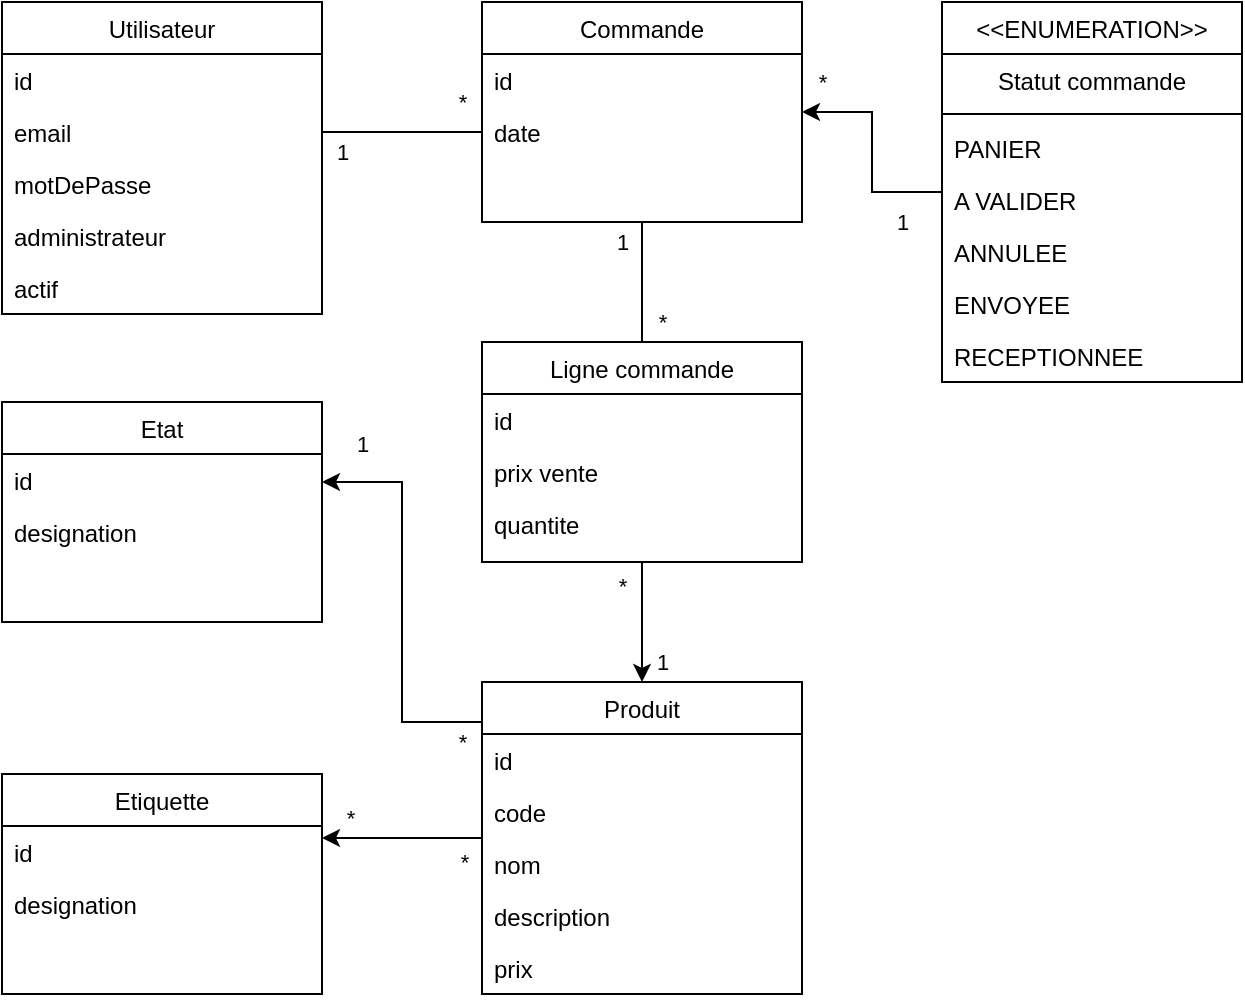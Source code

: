 <mxfile version="26.0.10">
  <diagram id="C5RBs43oDa-KdzZeNtuy" name="Page-1">
    <mxGraphModel dx="880" dy="478" grid="1" gridSize="10" guides="1" tooltips="1" connect="1" arrows="1" fold="1" page="1" pageScale="1" pageWidth="827" pageHeight="1169" math="0" shadow="0">
      <root>
        <mxCell id="WIyWlLk6GJQsqaUBKTNV-0" />
        <mxCell id="WIyWlLk6GJQsqaUBKTNV-1" parent="WIyWlLk6GJQsqaUBKTNV-0" />
        <mxCell id="zkfFHV4jXpPFQw0GAbJ--0" value="Utilisateur" style="swimlane;fontStyle=0;align=center;verticalAlign=top;childLayout=stackLayout;horizontal=1;startSize=26;horizontalStack=0;resizeParent=1;resizeLast=0;collapsible=1;marginBottom=0;rounded=0;shadow=0;strokeWidth=1;" parent="WIyWlLk6GJQsqaUBKTNV-1" vertex="1">
          <mxGeometry x="200" y="50" width="160" height="156" as="geometry">
            <mxRectangle x="230" y="140" width="160" height="26" as="alternateBounds" />
          </mxGeometry>
        </mxCell>
        <mxCell id="zkfFHV4jXpPFQw0GAbJ--1" value="id" style="text;align=left;verticalAlign=top;spacingLeft=4;spacingRight=4;overflow=hidden;rotatable=0;points=[[0,0.5],[1,0.5]];portConstraint=eastwest;" parent="zkfFHV4jXpPFQw0GAbJ--0" vertex="1">
          <mxGeometry y="26" width="160" height="26" as="geometry" />
        </mxCell>
        <mxCell id="zkfFHV4jXpPFQw0GAbJ--2" value="email" style="text;align=left;verticalAlign=top;spacingLeft=4;spacingRight=4;overflow=hidden;rotatable=0;points=[[0,0.5],[1,0.5]];portConstraint=eastwest;rounded=0;shadow=0;html=0;" parent="zkfFHV4jXpPFQw0GAbJ--0" vertex="1">
          <mxGeometry y="52" width="160" height="26" as="geometry" />
        </mxCell>
        <mxCell id="AE2ygV4gkKwi0m6dVZ22-45" value="motDePasse" style="text;align=left;verticalAlign=top;spacingLeft=4;spacingRight=4;overflow=hidden;rotatable=0;points=[[0,0.5],[1,0.5]];portConstraint=eastwest;rounded=0;shadow=0;html=0;" vertex="1" parent="zkfFHV4jXpPFQw0GAbJ--0">
          <mxGeometry y="78" width="160" height="26" as="geometry" />
        </mxCell>
        <mxCell id="zkfFHV4jXpPFQw0GAbJ--3" value="administrateur" style="text;align=left;verticalAlign=top;spacingLeft=4;spacingRight=4;overflow=hidden;rotatable=0;points=[[0,0.5],[1,0.5]];portConstraint=eastwest;rounded=0;shadow=0;html=0;" parent="zkfFHV4jXpPFQw0GAbJ--0" vertex="1">
          <mxGeometry y="104" width="160" height="26" as="geometry" />
        </mxCell>
        <mxCell id="AE2ygV4gkKwi0m6dVZ22-57" value="actif" style="text;align=left;verticalAlign=top;spacingLeft=4;spacingRight=4;overflow=hidden;rotatable=0;points=[[0,0.5],[1,0.5]];portConstraint=eastwest;rounded=0;shadow=0;html=0;" vertex="1" parent="zkfFHV4jXpPFQw0GAbJ--0">
          <mxGeometry y="130" width="160" height="26" as="geometry" />
        </mxCell>
        <mxCell id="AE2ygV4gkKwi0m6dVZ22-25" style="edgeStyle=orthogonalEdgeStyle;rounded=0;orthogonalLoop=1;jettySize=auto;html=1;endArrow=none;startFill=0;" edge="1" parent="WIyWlLk6GJQsqaUBKTNV-1" source="zkfFHV4jXpPFQw0GAbJ--0" target="AE2ygV4gkKwi0m6dVZ22-0">
          <mxGeometry relative="1" as="geometry">
            <Array as="points">
              <mxPoint x="420" y="115" />
              <mxPoint x="420" y="115" />
            </Array>
          </mxGeometry>
        </mxCell>
        <mxCell id="AE2ygV4gkKwi0m6dVZ22-43" value="1" style="edgeLabel;html=1;align=center;verticalAlign=middle;resizable=0;points=[];" vertex="1" connectable="0" parent="AE2ygV4gkKwi0m6dVZ22-25">
          <mxGeometry x="0.325" relative="1" as="geometry">
            <mxPoint x="-43" y="10" as="offset" />
          </mxGeometry>
        </mxCell>
        <mxCell id="AE2ygV4gkKwi0m6dVZ22-44" value="*" style="edgeLabel;html=1;align=center;verticalAlign=middle;resizable=0;points=[];" vertex="1" connectable="0" parent="AE2ygV4gkKwi0m6dVZ22-25">
          <mxGeometry x="0.475" relative="1" as="geometry">
            <mxPoint x="11" y="-15" as="offset" />
          </mxGeometry>
        </mxCell>
        <mxCell id="AE2ygV4gkKwi0m6dVZ22-27" style="edgeStyle=orthogonalEdgeStyle;rounded=0;orthogonalLoop=1;jettySize=auto;html=1;endArrow=none;startFill=0;" edge="1" parent="WIyWlLk6GJQsqaUBKTNV-1" source="AE2ygV4gkKwi0m6dVZ22-0" target="AE2ygV4gkKwi0m6dVZ22-4">
          <mxGeometry relative="1" as="geometry" />
        </mxCell>
        <mxCell id="AE2ygV4gkKwi0m6dVZ22-38" value="*" style="edgeLabel;html=1;align=center;verticalAlign=middle;resizable=0;points=[];" vertex="1" connectable="0" parent="AE2ygV4gkKwi0m6dVZ22-27">
          <mxGeometry x="-0.6" y="-2" relative="1" as="geometry">
            <mxPoint x="12" y="38" as="offset" />
          </mxGeometry>
        </mxCell>
        <mxCell id="AE2ygV4gkKwi0m6dVZ22-39" value="1" style="edgeLabel;html=1;align=center;verticalAlign=middle;resizable=0;points=[];" vertex="1" connectable="0" parent="AE2ygV4gkKwi0m6dVZ22-27">
          <mxGeometry x="-0.533" y="3" relative="1" as="geometry">
            <mxPoint x="-13" y="-4" as="offset" />
          </mxGeometry>
        </mxCell>
        <mxCell id="AE2ygV4gkKwi0m6dVZ22-0" value="Commande" style="swimlane;fontStyle=0;align=center;verticalAlign=top;childLayout=stackLayout;horizontal=1;startSize=26;horizontalStack=0;resizeParent=1;resizeLast=0;collapsible=1;marginBottom=0;rounded=0;shadow=0;strokeWidth=1;" vertex="1" parent="WIyWlLk6GJQsqaUBKTNV-1">
          <mxGeometry x="440" y="50" width="160" height="110" as="geometry">
            <mxRectangle x="230" y="140" width="160" height="26" as="alternateBounds" />
          </mxGeometry>
        </mxCell>
        <mxCell id="AE2ygV4gkKwi0m6dVZ22-1" value="id" style="text;align=left;verticalAlign=top;spacingLeft=4;spacingRight=4;overflow=hidden;rotatable=0;points=[[0,0.5],[1,0.5]];portConstraint=eastwest;" vertex="1" parent="AE2ygV4gkKwi0m6dVZ22-0">
          <mxGeometry y="26" width="160" height="26" as="geometry" />
        </mxCell>
        <mxCell id="AE2ygV4gkKwi0m6dVZ22-2" value="date" style="text;align=left;verticalAlign=top;spacingLeft=4;spacingRight=4;overflow=hidden;rotatable=0;points=[[0,0.5],[1,0.5]];portConstraint=eastwest;rounded=0;shadow=0;html=0;" vertex="1" parent="AE2ygV4gkKwi0m6dVZ22-0">
          <mxGeometry y="52" width="160" height="26" as="geometry" />
        </mxCell>
        <mxCell id="AE2ygV4gkKwi0m6dVZ22-28" style="edgeStyle=orthogonalEdgeStyle;rounded=0;orthogonalLoop=1;jettySize=auto;html=1;" edge="1" parent="WIyWlLk6GJQsqaUBKTNV-1" source="AE2ygV4gkKwi0m6dVZ22-4" target="AE2ygV4gkKwi0m6dVZ22-8">
          <mxGeometry relative="1" as="geometry" />
        </mxCell>
        <mxCell id="AE2ygV4gkKwi0m6dVZ22-36" value="1" style="edgeLabel;html=1;align=center;verticalAlign=middle;resizable=0;points=[];" vertex="1" connectable="0" parent="AE2ygV4gkKwi0m6dVZ22-28">
          <mxGeometry x="0.267" y="5" relative="1" as="geometry">
            <mxPoint x="5" y="12" as="offset" />
          </mxGeometry>
        </mxCell>
        <mxCell id="AE2ygV4gkKwi0m6dVZ22-37" value="*" style="edgeLabel;html=1;align=center;verticalAlign=middle;resizable=0;points=[];" vertex="1" connectable="0" parent="AE2ygV4gkKwi0m6dVZ22-28">
          <mxGeometry x="-0.6" y="4" relative="1" as="geometry">
            <mxPoint x="-14" as="offset" />
          </mxGeometry>
        </mxCell>
        <mxCell id="AE2ygV4gkKwi0m6dVZ22-4" value="Ligne commande" style="swimlane;fontStyle=0;align=center;verticalAlign=top;childLayout=stackLayout;horizontal=1;startSize=26;horizontalStack=0;resizeParent=1;resizeLast=0;collapsible=1;marginBottom=0;rounded=0;shadow=0;strokeWidth=1;" vertex="1" parent="WIyWlLk6GJQsqaUBKTNV-1">
          <mxGeometry x="440" y="220" width="160" height="110" as="geometry">
            <mxRectangle x="230" y="140" width="160" height="26" as="alternateBounds" />
          </mxGeometry>
        </mxCell>
        <mxCell id="AE2ygV4gkKwi0m6dVZ22-5" value="id" style="text;align=left;verticalAlign=top;spacingLeft=4;spacingRight=4;overflow=hidden;rotatable=0;points=[[0,0.5],[1,0.5]];portConstraint=eastwest;" vertex="1" parent="AE2ygV4gkKwi0m6dVZ22-4">
          <mxGeometry y="26" width="160" height="26" as="geometry" />
        </mxCell>
        <mxCell id="AE2ygV4gkKwi0m6dVZ22-6" value="prix vente" style="text;align=left;verticalAlign=top;spacingLeft=4;spacingRight=4;overflow=hidden;rotatable=0;points=[[0,0.5],[1,0.5]];portConstraint=eastwest;rounded=0;shadow=0;html=0;" vertex="1" parent="AE2ygV4gkKwi0m6dVZ22-4">
          <mxGeometry y="52" width="160" height="26" as="geometry" />
        </mxCell>
        <mxCell id="AE2ygV4gkKwi0m6dVZ22-7" value="quantite" style="text;align=left;verticalAlign=top;spacingLeft=4;spacingRight=4;overflow=hidden;rotatable=0;points=[[0,0.5],[1,0.5]];portConstraint=eastwest;rounded=0;shadow=0;html=0;" vertex="1" parent="AE2ygV4gkKwi0m6dVZ22-4">
          <mxGeometry y="78" width="160" height="26" as="geometry" />
        </mxCell>
        <mxCell id="AE2ygV4gkKwi0m6dVZ22-29" style="edgeStyle=orthogonalEdgeStyle;rounded=0;orthogonalLoop=1;jettySize=auto;html=1;" edge="1" parent="WIyWlLk6GJQsqaUBKTNV-1" source="AE2ygV4gkKwi0m6dVZ22-8" target="AE2ygV4gkKwi0m6dVZ22-12">
          <mxGeometry relative="1" as="geometry">
            <Array as="points">
              <mxPoint x="400" y="410" />
              <mxPoint x="400" y="290" />
            </Array>
          </mxGeometry>
        </mxCell>
        <mxCell id="AE2ygV4gkKwi0m6dVZ22-33" value="*" style="edgeLabel;html=1;align=center;verticalAlign=middle;resizable=0;points=[];" vertex="1" connectable="0" parent="AE2ygV4gkKwi0m6dVZ22-29">
          <mxGeometry x="-0.809" y="-3" relative="1" as="geometry">
            <mxPoint x="9" y="13" as="offset" />
          </mxGeometry>
        </mxCell>
        <mxCell id="AE2ygV4gkKwi0m6dVZ22-35" value="1" style="edgeLabel;html=1;align=center;verticalAlign=middle;resizable=0;points=[];" vertex="1" connectable="0" parent="AE2ygV4gkKwi0m6dVZ22-29">
          <mxGeometry x="0.496" y="-1" relative="1" as="geometry">
            <mxPoint x="-21" y="-30" as="offset" />
          </mxGeometry>
        </mxCell>
        <mxCell id="AE2ygV4gkKwi0m6dVZ22-30" style="edgeStyle=orthogonalEdgeStyle;rounded=0;orthogonalLoop=1;jettySize=auto;html=1;" edge="1" parent="WIyWlLk6GJQsqaUBKTNV-1" source="AE2ygV4gkKwi0m6dVZ22-8" target="AE2ygV4gkKwi0m6dVZ22-16">
          <mxGeometry relative="1" as="geometry">
            <Array as="points">
              <mxPoint x="360" y="468" />
              <mxPoint x="360" y="468" />
            </Array>
          </mxGeometry>
        </mxCell>
        <mxCell id="AE2ygV4gkKwi0m6dVZ22-31" value="*" style="edgeLabel;html=1;align=center;verticalAlign=middle;resizable=0;points=[];" vertex="1" connectable="0" parent="AE2ygV4gkKwi0m6dVZ22-30">
          <mxGeometry x="-0.3" y="-5" relative="1" as="geometry">
            <mxPoint x="19" y="17" as="offset" />
          </mxGeometry>
        </mxCell>
        <mxCell id="AE2ygV4gkKwi0m6dVZ22-32" value="*" style="edgeLabel;html=1;align=center;verticalAlign=middle;resizable=0;points=[];" vertex="1" connectable="0" parent="AE2ygV4gkKwi0m6dVZ22-30">
          <mxGeometry x="0.575" relative="1" as="geometry">
            <mxPoint x="-3" y="-10" as="offset" />
          </mxGeometry>
        </mxCell>
        <mxCell id="AE2ygV4gkKwi0m6dVZ22-8" value="Produit" style="swimlane;fontStyle=0;align=center;verticalAlign=top;childLayout=stackLayout;horizontal=1;startSize=26;horizontalStack=0;resizeParent=1;resizeLast=0;collapsible=1;marginBottom=0;rounded=0;shadow=0;strokeWidth=1;" vertex="1" parent="WIyWlLk6GJQsqaUBKTNV-1">
          <mxGeometry x="440" y="390" width="160" height="156" as="geometry">
            <mxRectangle x="230" y="140" width="160" height="26" as="alternateBounds" />
          </mxGeometry>
        </mxCell>
        <mxCell id="AE2ygV4gkKwi0m6dVZ22-9" value="id" style="text;align=left;verticalAlign=top;spacingLeft=4;spacingRight=4;overflow=hidden;rotatable=0;points=[[0,0.5],[1,0.5]];portConstraint=eastwest;" vertex="1" parent="AE2ygV4gkKwi0m6dVZ22-8">
          <mxGeometry y="26" width="160" height="26" as="geometry" />
        </mxCell>
        <mxCell id="AE2ygV4gkKwi0m6dVZ22-10" value="code" style="text;align=left;verticalAlign=top;spacingLeft=4;spacingRight=4;overflow=hidden;rotatable=0;points=[[0,0.5],[1,0.5]];portConstraint=eastwest;rounded=0;shadow=0;html=0;" vertex="1" parent="AE2ygV4gkKwi0m6dVZ22-8">
          <mxGeometry y="52" width="160" height="26" as="geometry" />
        </mxCell>
        <mxCell id="AE2ygV4gkKwi0m6dVZ22-11" value="nom" style="text;align=left;verticalAlign=top;spacingLeft=4;spacingRight=4;overflow=hidden;rotatable=0;points=[[0,0.5],[1,0.5]];portConstraint=eastwest;rounded=0;shadow=0;html=0;" vertex="1" parent="AE2ygV4gkKwi0m6dVZ22-8">
          <mxGeometry y="78" width="160" height="26" as="geometry" />
        </mxCell>
        <mxCell id="AE2ygV4gkKwi0m6dVZ22-47" value="description" style="text;align=left;verticalAlign=top;spacingLeft=4;spacingRight=4;overflow=hidden;rotatable=0;points=[[0,0.5],[1,0.5]];portConstraint=eastwest;rounded=0;shadow=0;html=0;" vertex="1" parent="AE2ygV4gkKwi0m6dVZ22-8">
          <mxGeometry y="104" width="160" height="26" as="geometry" />
        </mxCell>
        <mxCell id="AE2ygV4gkKwi0m6dVZ22-46" value="prix" style="text;align=left;verticalAlign=top;spacingLeft=4;spacingRight=4;overflow=hidden;rotatable=0;points=[[0,0.5],[1,0.5]];portConstraint=eastwest;rounded=0;shadow=0;html=0;" vertex="1" parent="AE2ygV4gkKwi0m6dVZ22-8">
          <mxGeometry y="130" width="160" height="26" as="geometry" />
        </mxCell>
        <mxCell id="AE2ygV4gkKwi0m6dVZ22-12" value="Etat" style="swimlane;fontStyle=0;align=center;verticalAlign=top;childLayout=stackLayout;horizontal=1;startSize=26;horizontalStack=0;resizeParent=1;resizeLast=0;collapsible=1;marginBottom=0;rounded=0;shadow=0;strokeWidth=1;" vertex="1" parent="WIyWlLk6GJQsqaUBKTNV-1">
          <mxGeometry x="200" y="250" width="160" height="110" as="geometry">
            <mxRectangle x="230" y="140" width="160" height="26" as="alternateBounds" />
          </mxGeometry>
        </mxCell>
        <mxCell id="AE2ygV4gkKwi0m6dVZ22-13" value="id" style="text;align=left;verticalAlign=top;spacingLeft=4;spacingRight=4;overflow=hidden;rotatable=0;points=[[0,0.5],[1,0.5]];portConstraint=eastwest;" vertex="1" parent="AE2ygV4gkKwi0m6dVZ22-12">
          <mxGeometry y="26" width="160" height="26" as="geometry" />
        </mxCell>
        <mxCell id="AE2ygV4gkKwi0m6dVZ22-14" value="designation" style="text;align=left;verticalAlign=top;spacingLeft=4;spacingRight=4;overflow=hidden;rotatable=0;points=[[0,0.5],[1,0.5]];portConstraint=eastwest;rounded=0;shadow=0;html=0;" vertex="1" parent="AE2ygV4gkKwi0m6dVZ22-12">
          <mxGeometry y="52" width="160" height="26" as="geometry" />
        </mxCell>
        <mxCell id="AE2ygV4gkKwi0m6dVZ22-16" value="Etiquette" style="swimlane;fontStyle=0;align=center;verticalAlign=top;childLayout=stackLayout;horizontal=1;startSize=26;horizontalStack=0;resizeParent=1;resizeLast=0;collapsible=1;marginBottom=0;rounded=0;shadow=0;strokeWidth=1;" vertex="1" parent="WIyWlLk6GJQsqaUBKTNV-1">
          <mxGeometry x="200" y="436" width="160" height="110" as="geometry">
            <mxRectangle x="230" y="140" width="160" height="26" as="alternateBounds" />
          </mxGeometry>
        </mxCell>
        <mxCell id="AE2ygV4gkKwi0m6dVZ22-17" value="id" style="text;align=left;verticalAlign=top;spacingLeft=4;spacingRight=4;overflow=hidden;rotatable=0;points=[[0,0.5],[1,0.5]];portConstraint=eastwest;" vertex="1" parent="AE2ygV4gkKwi0m6dVZ22-16">
          <mxGeometry y="26" width="160" height="26" as="geometry" />
        </mxCell>
        <mxCell id="AE2ygV4gkKwi0m6dVZ22-18" value="designation" style="text;align=left;verticalAlign=top;spacingLeft=4;spacingRight=4;overflow=hidden;rotatable=0;points=[[0,0.5],[1,0.5]];portConstraint=eastwest;rounded=0;shadow=0;html=0;" vertex="1" parent="AE2ygV4gkKwi0m6dVZ22-16">
          <mxGeometry y="52" width="160" height="26" as="geometry" />
        </mxCell>
        <mxCell id="AE2ygV4gkKwi0m6dVZ22-24" style="edgeStyle=orthogonalEdgeStyle;rounded=0;orthogonalLoop=1;jettySize=auto;html=1;" edge="1" parent="WIyWlLk6GJQsqaUBKTNV-1" source="AE2ygV4gkKwi0m6dVZ22-20" target="AE2ygV4gkKwi0m6dVZ22-0">
          <mxGeometry relative="1" as="geometry" />
        </mxCell>
        <mxCell id="AE2ygV4gkKwi0m6dVZ22-40" value="1" style="edgeLabel;html=1;align=center;verticalAlign=middle;resizable=0;points=[];" vertex="1" connectable="0" parent="AE2ygV4gkKwi0m6dVZ22-24">
          <mxGeometry x="-0.325" y="-4" relative="1" as="geometry">
            <mxPoint x="11" y="17" as="offset" />
          </mxGeometry>
        </mxCell>
        <mxCell id="AE2ygV4gkKwi0m6dVZ22-41" value="*" style="edgeLabel;html=1;align=center;verticalAlign=middle;resizable=0;points=[];" vertex="1" connectable="0" parent="AE2ygV4gkKwi0m6dVZ22-24">
          <mxGeometry x="0.6" y="1" relative="1" as="geometry">
            <mxPoint x="-12" y="-16" as="offset" />
          </mxGeometry>
        </mxCell>
        <mxCell id="AE2ygV4gkKwi0m6dVZ22-20" value="&lt;&lt;ENUMERATION&gt;&gt;" style="swimlane;fontStyle=0;align=center;verticalAlign=top;childLayout=stackLayout;horizontal=1;startSize=26;horizontalStack=0;resizeParent=1;resizeLast=0;collapsible=1;marginBottom=0;rounded=0;shadow=0;strokeWidth=1;" vertex="1" parent="WIyWlLk6GJQsqaUBKTNV-1">
          <mxGeometry x="670" y="50" width="150" height="190" as="geometry">
            <mxRectangle x="230" y="140" width="160" height="26" as="alternateBounds" />
          </mxGeometry>
        </mxCell>
        <mxCell id="AE2ygV4gkKwi0m6dVZ22-55" value="Statut commande" style="text;align=center;verticalAlign=top;spacingLeft=4;spacingRight=4;overflow=hidden;rotatable=0;points=[[0,0.5],[1,0.5]];portConstraint=eastwest;rounded=0;shadow=0;html=0;" vertex="1" parent="AE2ygV4gkKwi0m6dVZ22-20">
          <mxGeometry y="26" width="150" height="26" as="geometry" />
        </mxCell>
        <mxCell id="AE2ygV4gkKwi0m6dVZ22-54" value="" style="line;strokeWidth=1;fillColor=none;align=left;verticalAlign=middle;spacingTop=-1;spacingLeft=3;spacingRight=3;rotatable=0;labelPosition=right;points=[];portConstraint=eastwest;strokeColor=inherit;" vertex="1" parent="AE2ygV4gkKwi0m6dVZ22-20">
          <mxGeometry y="52" width="150" height="8" as="geometry" />
        </mxCell>
        <mxCell id="AE2ygV4gkKwi0m6dVZ22-49" value="PANIER" style="text;align=left;verticalAlign=top;spacingLeft=4;spacingRight=4;overflow=hidden;rotatable=0;points=[[0,0.5],[1,0.5]];portConstraint=eastwest;rounded=0;shadow=0;html=0;" vertex="1" parent="AE2ygV4gkKwi0m6dVZ22-20">
          <mxGeometry y="60" width="150" height="26" as="geometry" />
        </mxCell>
        <mxCell id="AE2ygV4gkKwi0m6dVZ22-50" value="A VALIDER" style="text;align=left;verticalAlign=top;spacingLeft=4;spacingRight=4;overflow=hidden;rotatable=0;points=[[0,0.5],[1,0.5]];portConstraint=eastwest;rounded=0;shadow=0;html=0;" vertex="1" parent="AE2ygV4gkKwi0m6dVZ22-20">
          <mxGeometry y="86" width="150" height="26" as="geometry" />
        </mxCell>
        <mxCell id="AE2ygV4gkKwi0m6dVZ22-51" value="ANNULEE" style="text;align=left;verticalAlign=top;spacingLeft=4;spacingRight=4;overflow=hidden;rotatable=0;points=[[0,0.5],[1,0.5]];portConstraint=eastwest;rounded=0;shadow=0;html=0;" vertex="1" parent="AE2ygV4gkKwi0m6dVZ22-20">
          <mxGeometry y="112" width="150" height="26" as="geometry" />
        </mxCell>
        <mxCell id="AE2ygV4gkKwi0m6dVZ22-53" value="ENVOYEE" style="text;align=left;verticalAlign=top;spacingLeft=4;spacingRight=4;overflow=hidden;rotatable=0;points=[[0,0.5],[1,0.5]];portConstraint=eastwest;rounded=0;shadow=0;html=0;" vertex="1" parent="AE2ygV4gkKwi0m6dVZ22-20">
          <mxGeometry y="138" width="150" height="26" as="geometry" />
        </mxCell>
        <mxCell id="AE2ygV4gkKwi0m6dVZ22-52" value="RECEPTIONNEE" style="text;align=left;verticalAlign=top;spacingLeft=4;spacingRight=4;overflow=hidden;rotatable=0;points=[[0,0.5],[1,0.5]];portConstraint=eastwest;rounded=0;shadow=0;html=0;" vertex="1" parent="AE2ygV4gkKwi0m6dVZ22-20">
          <mxGeometry y="164" width="150" height="26" as="geometry" />
        </mxCell>
      </root>
    </mxGraphModel>
  </diagram>
</mxfile>
